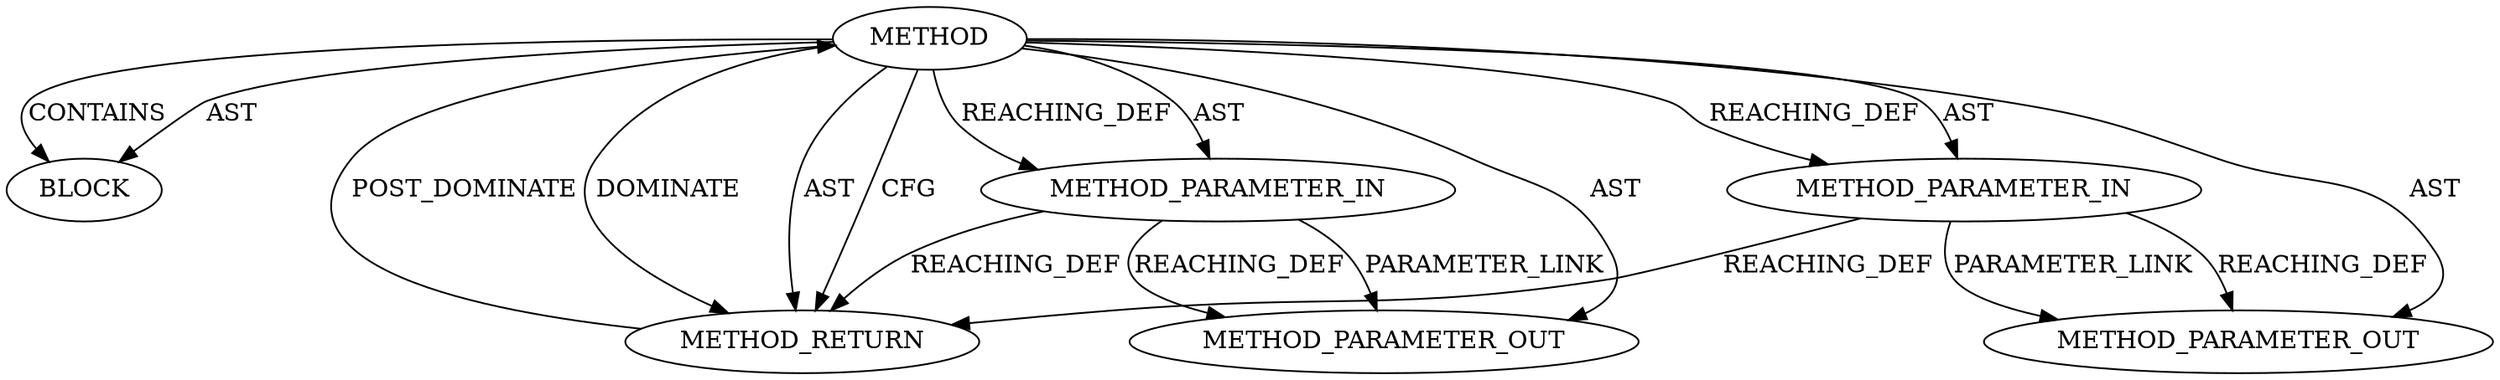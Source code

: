 digraph {
  20355 [label=BLOCK ORDER=1 ARGUMENT_INDEX=1 CODE="<empty>" TYPE_FULL_NAME="ANY"]
  20352 [label=METHOD AST_PARENT_TYPE="NAMESPACE_BLOCK" AST_PARENT_FULL_NAME="<global>" ORDER=0 CODE="<empty>" FULL_NAME="for_each_cmsghdr" IS_EXTERNAL=true FILENAME="<empty>" SIGNATURE="" NAME="for_each_cmsghdr"]
  20356 [label=METHOD_RETURN ORDER=2 CODE="RET" TYPE_FULL_NAME="ANY" EVALUATION_STRATEGY="BY_VALUE"]
  22149 [label=METHOD_PARAMETER_OUT ORDER=1 CODE="p1" IS_VARIADIC=false TYPE_FULL_NAME="ANY" EVALUATION_STRATEGY="BY_VALUE" INDEX=1 NAME="p1"]
  20354 [label=METHOD_PARAMETER_IN ORDER=2 CODE="p2" IS_VARIADIC=false TYPE_FULL_NAME="ANY" EVALUATION_STRATEGY="BY_VALUE" INDEX=2 NAME="p2"]
  20353 [label=METHOD_PARAMETER_IN ORDER=1 CODE="p1" IS_VARIADIC=false TYPE_FULL_NAME="ANY" EVALUATION_STRATEGY="BY_VALUE" INDEX=1 NAME="p1"]
  22150 [label=METHOD_PARAMETER_OUT ORDER=2 CODE="p2" IS_VARIADIC=false TYPE_FULL_NAME="ANY" EVALUATION_STRATEGY="BY_VALUE" INDEX=2 NAME="p2"]
  20352 -> 20356 [label=DOMINATE ]
  20354 -> 22150 [label=REACHING_DEF VARIABLE="p2"]
  20354 -> 20356 [label=REACHING_DEF VARIABLE="p2"]
  20352 -> 20354 [label=REACHING_DEF VARIABLE=""]
  20352 -> 22149 [label=AST ]
  20352 -> 20355 [label=CONTAINS ]
  20353 -> 22149 [label=REACHING_DEF VARIABLE="p1"]
  20352 -> 20356 [label=AST ]
  20353 -> 22149 [label=PARAMETER_LINK ]
  20354 -> 22150 [label=PARAMETER_LINK ]
  20352 -> 20353 [label=REACHING_DEF VARIABLE=""]
  20352 -> 20356 [label=CFG ]
  20352 -> 20355 [label=AST ]
  20352 -> 20353 [label=AST ]
  20352 -> 22150 [label=AST ]
  20352 -> 20354 [label=AST ]
  20353 -> 20356 [label=REACHING_DEF VARIABLE="p1"]
  20356 -> 20352 [label=POST_DOMINATE ]
}
